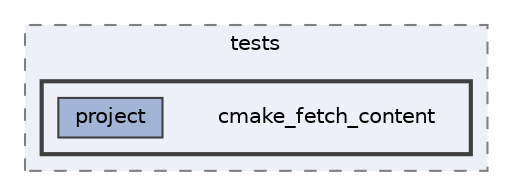 digraph "/home/ale/sparse-matrix/json/tests/cmake_fetch_content"
{
 // LATEX_PDF_SIZE
  bgcolor="transparent";
  edge [fontname=Helvetica,fontsize=10,labelfontname=Helvetica,labelfontsize=10];
  node [fontname=Helvetica,fontsize=10,shape=box,height=0.2,width=0.4];
  compound=true
  subgraph clusterdir_47933e5da5f5e742ee846a12493ced92 {
    graph [ bgcolor="#edf0f7", pencolor="grey50", label="tests", fontname=Helvetica,fontsize=10 style="filled,dashed", URL="dir_47933e5da5f5e742ee846a12493ced92.html",tooltip=""]
  subgraph clusterdir_081717572348a296929681a467b75135 {
    graph [ bgcolor="#edf0f7", pencolor="grey25", label="", fontname=Helvetica,fontsize=10 style="filled,bold", URL="dir_081717572348a296929681a467b75135.html",tooltip=""]
    dir_081717572348a296929681a467b75135 [shape=plaintext, label="cmake_fetch_content"];
  dir_d00db0c99572fef476d03528606e8378 [label="project", fillcolor="#a2b4d6", color="grey25", style="filled", URL="dir_d00db0c99572fef476d03528606e8378.html",tooltip=""];
  }
  }
}
